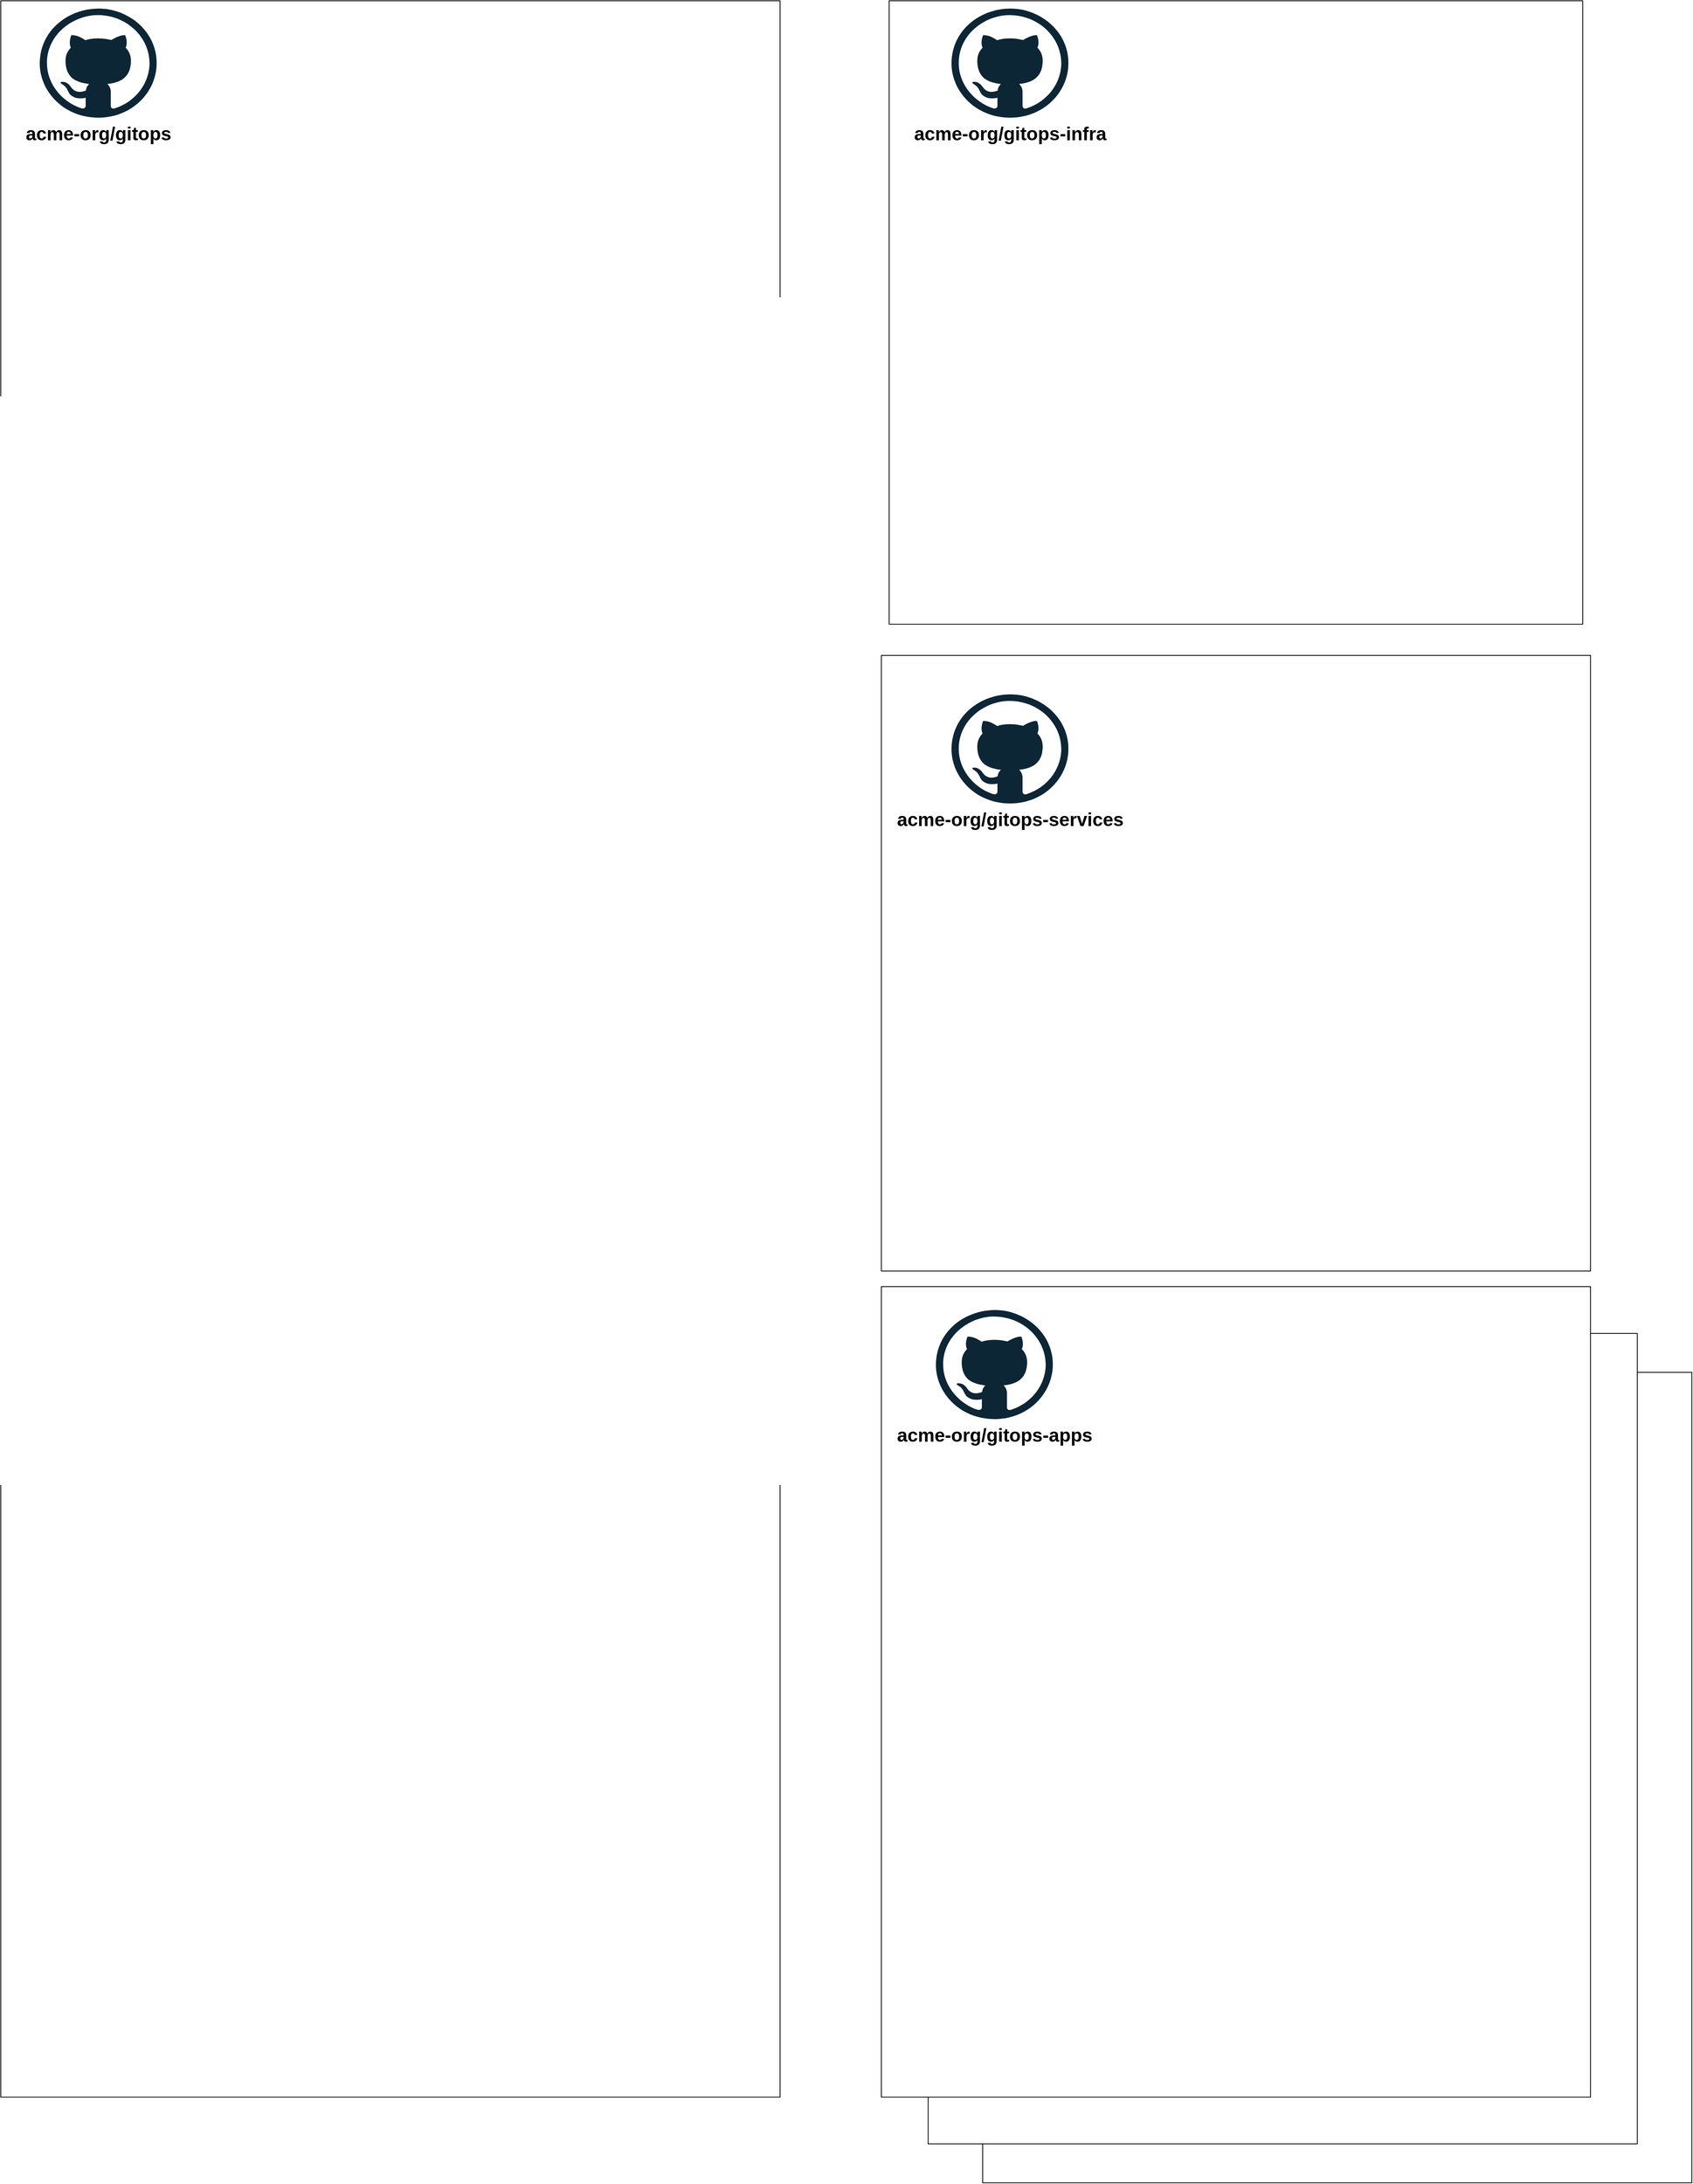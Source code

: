 <mxfile version="13.9.9" type="device"><diagram id="durOBO7G3WWuUaFHKudy" name="GitOps Framework"><mxGraphModel dx="2196" dy="1866" grid="1" gridSize="10" guides="1" tooltips="1" connect="1" arrows="1" fold="1" page="1" pageScale="1" pageWidth="850" pageHeight="1100" math="0" shadow="0"><root><mxCell id="w2yuXWc9P03J82bt25YW-0"/><mxCell id="t67DBiJc3MKKyADZOKGf-124" value="Git" style="locked=1;" parent="w2yuXWc9P03J82bt25YW-0"/><mxCell id="7wwxKEq7sOxmQSrCFetl-1" value="" style="rounded=0;whiteSpace=wrap;html=1;" parent="t67DBiJc3MKKyADZOKGf-124" vertex="1"><mxGeometry x="1230" y="710" width="910" height="1040" as="geometry"/></mxCell><mxCell id="7wwxKEq7sOxmQSrCFetl-0" value="" style="rounded=0;whiteSpace=wrap;html=1;" parent="t67DBiJc3MKKyADZOKGf-124" vertex="1"><mxGeometry x="1160" y="660" width="910" height="1040" as="geometry"/></mxCell><mxCell id="t67DBiJc3MKKyADZOKGf-123" value="" style="rounded=0;whiteSpace=wrap;html=1;" parent="t67DBiJc3MKKyADZOKGf-124" vertex="1"><mxGeometry x="-30" y="-1050" width="1000" height="2690" as="geometry"/></mxCell><mxCell id="t67DBiJc3MKKyADZOKGf-129" value="" style="rounded=0;whiteSpace=wrap;html=1;" parent="t67DBiJc3MKKyADZOKGf-124" vertex="1"><mxGeometry x="1110" y="-1050" width="890" height="800" as="geometry"/></mxCell><mxCell id="t67DBiJc3MKKyADZOKGf-130" value="" style="rounded=0;whiteSpace=wrap;html=1;" parent="t67DBiJc3MKKyADZOKGf-124" vertex="1"><mxGeometry x="1100" y="-210" width="910" height="790" as="geometry"/></mxCell><mxCell id="t67DBiJc3MKKyADZOKGf-146" value="" style="rounded=0;whiteSpace=wrap;html=1;" parent="t67DBiJc3MKKyADZOKGf-124" vertex="1"><mxGeometry x="1100" y="600" width="910" height="1040" as="geometry"/></mxCell><mxCell id="uiaN7Zsz9vdH6YWRSDH1-0" value="&lt;b style=&quot;font-size: 24px;&quot;&gt;acme-org/gitops&lt;/b&gt;" style="dashed=0;outlineConnect=0;html=1;align=center;labelPosition=center;verticalLabelPosition=bottom;verticalAlign=top;shape=mxgraph.weblogos.github;fontSize=24;" parent="t67DBiJc3MKKyADZOKGf-124" vertex="1"><mxGeometry x="20" y="-1040" width="150" height="140" as="geometry"/></mxCell><mxCell id="uiaN7Zsz9vdH6YWRSDH1-1" value="&lt;b style=&quot;font-size: 24px&quot;&gt;acme-org/gitops-infra&lt;/b&gt;" style="dashed=0;outlineConnect=0;html=1;align=center;labelPosition=center;verticalLabelPosition=bottom;verticalAlign=top;shape=mxgraph.weblogos.github;fontSize=24;" parent="t67DBiJc3MKKyADZOKGf-124" vertex="1"><mxGeometry x="1190" y="-1040" width="150" height="140" as="geometry"/></mxCell><mxCell id="uiaN7Zsz9vdH6YWRSDH1-2" value="&lt;b style=&quot;font-size: 24px&quot;&gt;acme-org/gitops-services&lt;/b&gt;" style="dashed=0;outlineConnect=0;html=1;align=center;labelPosition=center;verticalLabelPosition=bottom;verticalAlign=top;shape=mxgraph.weblogos.github;fontSize=24;" parent="t67DBiJc3MKKyADZOKGf-124" vertex="1"><mxGeometry x="1190" y="-160" width="150" height="140" as="geometry"/></mxCell><mxCell id="uiaN7Zsz9vdH6YWRSDH1-3" value="&lt;b style=&quot;font-size: 24px&quot;&gt;acme-org/gitops-apps&lt;/b&gt;" style="dashed=0;outlineConnect=0;html=1;align=center;labelPosition=center;verticalLabelPosition=bottom;verticalAlign=top;shape=mxgraph.weblogos.github;fontSize=24;" parent="t67DBiJc3MKKyADZOKGf-124" vertex="1"><mxGeometry x="1170" y="630" width="150" height="140" as="geometry"/></mxCell><mxCell id="w2yuXWc9P03J82bt25YW-1" value="Bootstrap" style="locked=1;" parent="w2yuXWc9P03J82bt25YW-0" visible="0"/><mxCell id="t67DBiJc3MKKyADZOKGf-5" value="" style="group" parent="w2yuXWc9P03J82bt25YW-1" vertex="1" connectable="0"><mxGeometry x="30" y="110" width="160" height="160" as="geometry"/></mxCell><mxCell id="t67DBiJc3MKKyADZOKGf-0" value="" style="ellipse;whiteSpace=wrap;html=1;aspect=fixed;" parent="t67DBiJc3MKKyADZOKGf-5" vertex="1"><mxGeometry width="160" height="160" as="geometry"/></mxCell><mxCell id="8zlb7SHeeBYDCK1f46qn-0" value="&lt;b&gt;bootstrap.yaml&lt;/b&gt;" style="verticalLabelPosition=bottom;html=1;verticalAlign=top;align=center;strokeColor=none;fillColor=#00BEF2;shape=mxgraph.azure.cloud_services_configuration_file;pointerEvents=1;" parent="t67DBiJc3MKKyADZOKGf-5" vertex="1"><mxGeometry x="40" y="50" width="70" height="70" as="geometry"/></mxCell><mxCell id="8zlb7SHeeBYDCK1f46qn-1" value="" style="shape=image;verticalLabelPosition=bottom;labelBackgroundColor=#ffffff;verticalAlign=top;aspect=fixed;imageAspect=0;image=https://www.katacoda.com/openshift/assets/gitops/argocd-logo.png;" parent="t67DBiJc3MKKyADZOKGf-5" vertex="1"><mxGeometry x="88" y="11" width="50" height="50" as="geometry"/></mxCell><mxCell id="8zlb7SHeeBYDCK1f46qn-4" value="Layers" style="" parent="w2yuXWc9P03J82bt25YW-0" visible="0"/><mxCell id="t67DBiJc3MKKyADZOKGf-6" value="" style="group" parent="8zlb7SHeeBYDCK1f46qn-4" vertex="1" connectable="0"><mxGeometry x="345" y="-670" width="160" height="160" as="geometry"/></mxCell><mxCell id="t67DBiJc3MKKyADZOKGf-7" value="" style="ellipse;whiteSpace=wrap;html=1;aspect=fixed;" parent="t67DBiJc3MKKyADZOKGf-6" vertex="1"><mxGeometry width="160" height="160" as="geometry"/></mxCell><mxCell id="t67DBiJc3MKKyADZOKGf-8" value="&lt;b&gt;infra.yaml&lt;/b&gt;" style="verticalLabelPosition=bottom;html=1;verticalAlign=top;align=center;strokeColor=none;fillColor=#00BEF2;shape=mxgraph.azure.cloud_services_configuration_file;pointerEvents=1;" parent="t67DBiJc3MKKyADZOKGf-6" vertex="1"><mxGeometry x="40" y="50" width="70" height="70" as="geometry"/></mxCell><mxCell id="t67DBiJc3MKKyADZOKGf-9" value="" style="shape=image;verticalLabelPosition=bottom;labelBackgroundColor=#ffffff;verticalAlign=top;aspect=fixed;imageAspect=0;image=https://www.katacoda.com/openshift/assets/gitops/argocd-logo.png;" parent="t67DBiJc3MKKyADZOKGf-6" vertex="1"><mxGeometry x="88" y="11" width="50" height="50" as="geometry"/></mxCell><mxCell id="t67DBiJc3MKKyADZOKGf-11" value="" style="group" parent="8zlb7SHeeBYDCK1f46qn-4" vertex="1" connectable="0"><mxGeometry x="345" y="110" width="160" height="160" as="geometry"/></mxCell><mxCell id="t67DBiJc3MKKyADZOKGf-12" value="" style="ellipse;whiteSpace=wrap;html=1;aspect=fixed;" parent="t67DBiJc3MKKyADZOKGf-11" vertex="1"><mxGeometry width="160" height="160" as="geometry"/></mxCell><mxCell id="t67DBiJc3MKKyADZOKGf-13" value="&lt;b&gt;services.yaml&lt;/b&gt;" style="verticalLabelPosition=bottom;html=1;verticalAlign=top;align=center;strokeColor=none;fillColor=#00BEF2;shape=mxgraph.azure.cloud_services_configuration_file;pointerEvents=1;" parent="t67DBiJc3MKKyADZOKGf-11" vertex="1"><mxGeometry x="40" y="50" width="70" height="70" as="geometry"/></mxCell><mxCell id="t67DBiJc3MKKyADZOKGf-14" value="" style="shape=image;verticalLabelPosition=bottom;labelBackgroundColor=#ffffff;verticalAlign=top;aspect=fixed;imageAspect=0;image=https://www.katacoda.com/openshift/assets/gitops/argocd-logo.png;" parent="t67DBiJc3MKKyADZOKGf-11" vertex="1"><mxGeometry x="88" y="11" width="50" height="50" as="geometry"/></mxCell><mxCell id="t67DBiJc3MKKyADZOKGf-20" value="" style="group" parent="8zlb7SHeeBYDCK1f46qn-4" vertex="1" connectable="0"><mxGeometry x="350" y="1000" width="160" height="160" as="geometry"/></mxCell><mxCell id="t67DBiJc3MKKyADZOKGf-21" value="" style="ellipse;whiteSpace=wrap;html=1;aspect=fixed;" parent="t67DBiJc3MKKyADZOKGf-20" vertex="1"><mxGeometry width="160" height="160" as="geometry"/></mxCell><mxCell id="t67DBiJc3MKKyADZOKGf-22" value="&lt;b&gt;apps.yaml&lt;/b&gt;" style="verticalLabelPosition=bottom;html=1;verticalAlign=top;align=center;strokeColor=none;fillColor=#00BEF2;shape=mxgraph.azure.cloud_services_configuration_file;pointerEvents=1;" parent="t67DBiJc3MKKyADZOKGf-20" vertex="1"><mxGeometry x="40" y="50" width="70" height="70" as="geometry"/></mxCell><mxCell id="t67DBiJc3MKKyADZOKGf-23" value="" style="shape=image;verticalLabelPosition=bottom;labelBackgroundColor=#ffffff;verticalAlign=top;aspect=fixed;imageAspect=0;image=https://www.katacoda.com/openshift/assets/gitops/argocd-logo.png;" parent="t67DBiJc3MKKyADZOKGf-20" vertex="1"><mxGeometry x="88" y="11" width="50" height="50" as="geometry"/></mxCell><mxCell id="t67DBiJc3MKKyADZOKGf-24" style="edgeStyle=orthogonalEdgeStyle;rounded=0;orthogonalLoop=1;jettySize=auto;html=1;entryX=0;entryY=0.5;entryDx=0;entryDy=0;" parent="8zlb7SHeeBYDCK1f46qn-4" source="t67DBiJc3MKKyADZOKGf-0" target="t67DBiJc3MKKyADZOKGf-7" edge="1"><mxGeometry relative="1" as="geometry"><Array as="points"><mxPoint x="270" y="190"/><mxPoint x="270" y="-590"/></Array></mxGeometry></mxCell><mxCell id="t67DBiJc3MKKyADZOKGf-25" style="edgeStyle=orthogonalEdgeStyle;rounded=0;orthogonalLoop=1;jettySize=auto;html=1;entryX=0;entryY=0.5;entryDx=0;entryDy=0;" parent="8zlb7SHeeBYDCK1f46qn-4" source="t67DBiJc3MKKyADZOKGf-0" target="t67DBiJc3MKKyADZOKGf-12" edge="1"><mxGeometry relative="1" as="geometry"/></mxCell><mxCell id="t67DBiJc3MKKyADZOKGf-26" style="edgeStyle=orthogonalEdgeStyle;rounded=0;orthogonalLoop=1;jettySize=auto;html=1;entryX=0;entryY=0.5;entryDx=0;entryDy=0;" parent="8zlb7SHeeBYDCK1f46qn-4" source="t67DBiJc3MKKyADZOKGf-0" target="t67DBiJc3MKKyADZOKGf-21" edge="1"><mxGeometry relative="1" as="geometry"/></mxCell><mxCell id="t67DBiJc3MKKyADZOKGf-122" value="Infrastructure" style="locked=1;" parent="w2yuXWc9P03J82bt25YW-0" visible="0"/><mxCell id="t67DBiJc3MKKyADZOKGf-59" value="" style="group" parent="t67DBiJc3MKKyADZOKGf-122" vertex="1" connectable="0"><mxGeometry x="710" y="-820" width="160" height="160" as="geometry"/></mxCell><mxCell id="t67DBiJc3MKKyADZOKGf-60" value="" style="ellipse;whiteSpace=wrap;html=1;aspect=fixed;" parent="t67DBiJc3MKKyADZOKGf-59" vertex="1"><mxGeometry width="160" height="160" as="geometry"/></mxCell><mxCell id="t67DBiJc3MKKyADZOKGf-61" value="&lt;b&gt;clusterrole.yaml&lt;/b&gt;" style="verticalLabelPosition=bottom;html=1;verticalAlign=top;align=center;strokeColor=none;fillColor=#00BEF2;shape=mxgraph.azure.cloud_services_configuration_file;pointerEvents=1;" parent="t67DBiJc3MKKyADZOKGf-59" vertex="1"><mxGeometry x="40" y="50" width="70" height="70" as="geometry"/></mxCell><mxCell id="t67DBiJc3MKKyADZOKGf-62" value="" style="shape=image;verticalLabelPosition=bottom;labelBackgroundColor=#ffffff;verticalAlign=top;aspect=fixed;imageAspect=0;image=https://www.katacoda.com/openshift/assets/gitops/argocd-logo.png;" parent="t67DBiJc3MKKyADZOKGf-59" vertex="1"><mxGeometry x="88" y="11" width="50" height="50" as="geometry"/></mxCell><mxCell id="t67DBiJc3MKKyADZOKGf-63" value="" style="group" parent="t67DBiJc3MKKyADZOKGf-122" vertex="1" connectable="0"><mxGeometry x="710" y="-630" width="160" height="160" as="geometry"/></mxCell><mxCell id="t67DBiJc3MKKyADZOKGf-64" value="" style="ellipse;whiteSpace=wrap;html=1;aspect=fixed;" parent="t67DBiJc3MKKyADZOKGf-63" vertex="1"><mxGeometry width="160" height="160" as="geometry"/></mxCell><mxCell id="t67DBiJc3MKKyADZOKGf-65" value="&lt;b&gt;namespace.yaml&lt;/b&gt;" style="verticalLabelPosition=bottom;html=1;verticalAlign=top;align=center;strokeColor=none;fillColor=#00BEF2;shape=mxgraph.azure.cloud_services_configuration_file;pointerEvents=1;" parent="t67DBiJc3MKKyADZOKGf-63" vertex="1"><mxGeometry x="40" y="50" width="70" height="70" as="geometry"/></mxCell><mxCell id="t67DBiJc3MKKyADZOKGf-66" value="" style="shape=image;verticalLabelPosition=bottom;labelBackgroundColor=#ffffff;verticalAlign=top;aspect=fixed;imageAspect=0;image=https://www.katacoda.com/openshift/assets/gitops/argocd-logo.png;" parent="t67DBiJc3MKKyADZOKGf-63" vertex="1"><mxGeometry x="88" y="11" width="50" height="50" as="geometry"/></mxCell><mxCell id="t67DBiJc3MKKyADZOKGf-67" value="" style="group" parent="t67DBiJc3MKKyADZOKGf-122" vertex="1" connectable="0"><mxGeometry x="710" y="-450" width="160" height="160" as="geometry"/></mxCell><mxCell id="t67DBiJc3MKKyADZOKGf-68" value="" style="ellipse;whiteSpace=wrap;html=1;aspect=fixed;" parent="t67DBiJc3MKKyADZOKGf-67" vertex="1"><mxGeometry width="160" height="160" as="geometry"/></mxCell><mxCell id="t67DBiJc3MKKyADZOKGf-69" value="&lt;b&gt;consolelinks.yaml&lt;br&gt;&lt;br&gt;&lt;/b&gt;" style="verticalLabelPosition=bottom;html=1;verticalAlign=top;align=center;strokeColor=none;fillColor=#00BEF2;shape=mxgraph.azure.cloud_services_configuration_file;pointerEvents=1;" parent="t67DBiJc3MKKyADZOKGf-67" vertex="1"><mxGeometry x="40" y="50" width="70" height="70" as="geometry"/></mxCell><mxCell id="t67DBiJc3MKKyADZOKGf-70" value="" style="shape=image;verticalLabelPosition=bottom;labelBackgroundColor=#ffffff;verticalAlign=top;aspect=fixed;imageAspect=0;image=https://www.katacoda.com/openshift/assets/gitops/argocd-logo.png;" parent="t67DBiJc3MKKyADZOKGf-67" vertex="1"><mxGeometry x="88" y="11" width="50" height="50" as="geometry"/></mxCell><mxCell id="t67DBiJc3MKKyADZOKGf-71" style="edgeStyle=orthogonalEdgeStyle;rounded=0;orthogonalLoop=1;jettySize=auto;html=1;entryX=0;entryY=0.5;entryDx=0;entryDy=0;" parent="t67DBiJc3MKKyADZOKGf-122" target="t67DBiJc3MKKyADZOKGf-60" edge="1"><mxGeometry relative="1" as="geometry"><mxPoint x="510" y="-590" as="sourcePoint"/></mxGeometry></mxCell><mxCell id="t67DBiJc3MKKyADZOKGf-72" style="edgeStyle=orthogonalEdgeStyle;rounded=0;orthogonalLoop=1;jettySize=auto;html=1;entryX=0;entryY=0.5;entryDx=0;entryDy=0;exitX=1;exitY=0.5;exitDx=0;exitDy=0;" parent="t67DBiJc3MKKyADZOKGf-122" source="t67DBiJc3MKKyADZOKGf-7" target="t67DBiJc3MKKyADZOKGf-64" edge="1"><mxGeometry relative="1" as="geometry"><mxPoint x="510.0" y="-640" as="sourcePoint"/></mxGeometry></mxCell><mxCell id="t67DBiJc3MKKyADZOKGf-73" style="edgeStyle=orthogonalEdgeStyle;rounded=0;orthogonalLoop=1;jettySize=auto;html=1;entryX=0;entryY=0.5;entryDx=0;entryDy=0;exitX=1;exitY=0.5;exitDx=0;exitDy=0;" parent="t67DBiJc3MKKyADZOKGf-122" source="t67DBiJc3MKKyADZOKGf-7" target="t67DBiJc3MKKyADZOKGf-68" edge="1"><mxGeometry relative="1" as="geometry"><mxPoint x="510.0" y="-640" as="sourcePoint"/><Array as="points"><mxPoint x="610" y="-590"/><mxPoint x="610" y="-370"/></Array></mxGeometry></mxCell><mxCell id="sr9wI0CpP-9QWdCTVcuW-5" style="edgeStyle=orthogonalEdgeStyle;rounded=0;orthogonalLoop=1;jettySize=auto;html=1;fontSize=24;" parent="t67DBiJc3MKKyADZOKGf-122" source="t67DBiJc3MKKyADZOKGf-60" edge="1"><mxGeometry relative="1" as="geometry"><mxPoint x="1110" y="-715" as="targetPoint"/></mxGeometry></mxCell><mxCell id="sr9wI0CpP-9QWdCTVcuW-6" style="edgeStyle=orthogonalEdgeStyle;rounded=0;orthogonalLoop=1;jettySize=auto;html=1;fontSize=24;" parent="t67DBiJc3MKKyADZOKGf-122" source="t67DBiJc3MKKyADZOKGf-64" edge="1"><mxGeometry relative="1" as="geometry"><mxPoint x="1110" y="-565" as="targetPoint"/></mxGeometry></mxCell><mxCell id="sr9wI0CpP-9QWdCTVcuW-7" style="edgeStyle=orthogonalEdgeStyle;rounded=0;orthogonalLoop=1;jettySize=auto;html=1;fontSize=24;" parent="t67DBiJc3MKKyADZOKGf-122" source="t67DBiJc3MKKyADZOKGf-68" edge="1"><mxGeometry relative="1" as="geometry"><mxPoint x="1110" y="-425" as="targetPoint"/></mxGeometry></mxCell><mxCell id="t67DBiJc3MKKyADZOKGf-121" value="Services" style="locked=1;" parent="w2yuXWc9P03J82bt25YW-0" visible="0"/><mxCell id="t67DBiJc3MKKyADZOKGf-44" value="" style="group" parent="t67DBiJc3MKKyADZOKGf-121" vertex="1" connectable="0"><mxGeometry x="710" width="160" height="160" as="geometry"/></mxCell><mxCell id="t67DBiJc3MKKyADZOKGf-45" value="" style="ellipse;whiteSpace=wrap;html=1;aspect=fixed;" parent="t67DBiJc3MKKyADZOKGf-44" vertex="1"><mxGeometry width="160" height="160" as="geometry"/></mxCell><mxCell id="t67DBiJc3MKKyADZOKGf-46" value="&lt;b&gt;operator1.yaml&lt;/b&gt;" style="verticalLabelPosition=bottom;html=1;verticalAlign=top;align=center;strokeColor=none;fillColor=#00BEF2;shape=mxgraph.azure.cloud_services_configuration_file;pointerEvents=1;" parent="t67DBiJc3MKKyADZOKGf-44" vertex="1"><mxGeometry x="40" y="50" width="70" height="70" as="geometry"/></mxCell><mxCell id="t67DBiJc3MKKyADZOKGf-47" value="" style="shape=image;verticalLabelPosition=bottom;labelBackgroundColor=#ffffff;verticalAlign=top;aspect=fixed;imageAspect=0;image=https://www.katacoda.com/openshift/assets/gitops/argocd-logo.png;" parent="t67DBiJc3MKKyADZOKGf-44" vertex="1"><mxGeometry x="88" y="11" width="50" height="50" as="geometry"/></mxCell><mxCell id="t67DBiJc3MKKyADZOKGf-48" value="" style="group" parent="t67DBiJc3MKKyADZOKGf-121" vertex="1" connectable="0"><mxGeometry x="710" y="190" width="160" height="160" as="geometry"/></mxCell><mxCell id="t67DBiJc3MKKyADZOKGf-49" value="" style="ellipse;whiteSpace=wrap;html=1;aspect=fixed;" parent="t67DBiJc3MKKyADZOKGf-48" vertex="1"><mxGeometry width="160" height="160" as="geometry"/></mxCell><mxCell id="t67DBiJc3MKKyADZOKGf-50" value="&lt;b&gt;operator-1-instace-1.yaml&lt;/b&gt;" style="verticalLabelPosition=bottom;html=1;verticalAlign=top;align=center;strokeColor=none;fillColor=#00BEF2;shape=mxgraph.azure.cloud_services_configuration_file;pointerEvents=1;" parent="t67DBiJc3MKKyADZOKGf-48" vertex="1"><mxGeometry x="40" y="50" width="70" height="70" as="geometry"/></mxCell><mxCell id="t67DBiJc3MKKyADZOKGf-51" value="" style="shape=image;verticalLabelPosition=bottom;labelBackgroundColor=#ffffff;verticalAlign=top;aspect=fixed;imageAspect=0;image=https://www.katacoda.com/openshift/assets/gitops/argocd-logo.png;" parent="t67DBiJc3MKKyADZOKGf-48" vertex="1"><mxGeometry x="88" y="11" width="50" height="50" as="geometry"/></mxCell><mxCell id="t67DBiJc3MKKyADZOKGf-52" value="" style="group" parent="t67DBiJc3MKKyADZOKGf-121" vertex="1" connectable="0"><mxGeometry x="710" y="380" width="160" height="160" as="geometry"/></mxCell><mxCell id="t67DBiJc3MKKyADZOKGf-53" value="" style="ellipse;whiteSpace=wrap;html=1;aspect=fixed;" parent="t67DBiJc3MKKyADZOKGf-52" vertex="1"><mxGeometry width="160" height="160" as="geometry"/></mxCell><mxCell id="t67DBiJc3MKKyADZOKGf-54" value="&lt;b&gt;operator-n.yaml&lt;/b&gt;" style="verticalLabelPosition=bottom;html=1;verticalAlign=top;align=center;strokeColor=none;fillColor=#00BEF2;shape=mxgraph.azure.cloud_services_configuration_file;pointerEvents=1;" parent="t67DBiJc3MKKyADZOKGf-52" vertex="1"><mxGeometry x="40" y="50" width="70" height="70" as="geometry"/></mxCell><mxCell id="t67DBiJc3MKKyADZOKGf-55" value="" style="shape=image;verticalLabelPosition=bottom;labelBackgroundColor=#ffffff;verticalAlign=top;aspect=fixed;imageAspect=0;image=https://www.katacoda.com/openshift/assets/gitops/argocd-logo.png;" parent="t67DBiJc3MKKyADZOKGf-52" vertex="1"><mxGeometry x="88" y="11" width="50" height="50" as="geometry"/></mxCell><mxCell id="t67DBiJc3MKKyADZOKGf-56" style="edgeStyle=orthogonalEdgeStyle;rounded=0;orthogonalLoop=1;jettySize=auto;html=1;entryX=0;entryY=0.5;entryDx=0;entryDy=0;" parent="t67DBiJc3MKKyADZOKGf-121" target="t67DBiJc3MKKyADZOKGf-45" edge="1"><mxGeometry relative="1" as="geometry"><mxPoint x="510" y="190" as="sourcePoint"/></mxGeometry></mxCell><mxCell id="t67DBiJc3MKKyADZOKGf-57" style="edgeStyle=orthogonalEdgeStyle;rounded=0;orthogonalLoop=1;jettySize=auto;html=1;entryX=0;entryY=0.5;entryDx=0;entryDy=0;" parent="t67DBiJc3MKKyADZOKGf-121" target="t67DBiJc3MKKyADZOKGf-49" edge="1"><mxGeometry relative="1" as="geometry"><mxPoint x="510" y="190" as="sourcePoint"/></mxGeometry></mxCell><mxCell id="t67DBiJc3MKKyADZOKGf-58" style="edgeStyle=orthogonalEdgeStyle;rounded=0;orthogonalLoop=1;jettySize=auto;html=1;entryX=0;entryY=0.5;entryDx=0;entryDy=0;" parent="t67DBiJc3MKKyADZOKGf-121" target="t67DBiJc3MKKyADZOKGf-53" edge="1"><mxGeometry relative="1" as="geometry"><mxPoint x="510" y="190" as="sourcePoint"/></mxGeometry></mxCell><mxCell id="sr9wI0CpP-9QWdCTVcuW-11" style="edgeStyle=orthogonalEdgeStyle;rounded=0;orthogonalLoop=1;jettySize=auto;html=1;fontSize=24;" parent="t67DBiJc3MKKyADZOKGf-121" edge="1"><mxGeometry relative="1" as="geometry"><mxPoint x="870" y="60" as="sourcePoint"/><mxPoint x="1100" y="60" as="targetPoint"/></mxGeometry></mxCell><mxCell id="sr9wI0CpP-9QWdCTVcuW-12" style="edgeStyle=orthogonalEdgeStyle;rounded=0;orthogonalLoop=1;jettySize=auto;html=1;fontSize=24;entryX=0;entryY=0.533;entryDx=0;entryDy=0;entryPerimeter=0;" parent="t67DBiJc3MKKyADZOKGf-121" target="t67DBiJc3MKKyADZOKGf-130" edge="1"><mxGeometry relative="1" as="geometry"><mxPoint x="870" y="250" as="sourcePoint"/><mxPoint x="1110" y="235" as="targetPoint"/></mxGeometry></mxCell><mxCell id="sr9wI0CpP-9QWdCTVcuW-13" style="edgeStyle=orthogonalEdgeStyle;rounded=0;orthogonalLoop=1;jettySize=auto;html=1;fontSize=24;entryX=-0.001;entryY=0.711;entryDx=0;entryDy=0;entryPerimeter=0;" parent="t67DBiJc3MKKyADZOKGf-121" target="t67DBiJc3MKKyADZOKGf-130" edge="1"><mxGeometry relative="1" as="geometry"><mxPoint x="870" y="430" as="sourcePoint"/><mxPoint x="1110" y="375" as="targetPoint"/></mxGeometry></mxCell><mxCell id="t67DBiJc3MKKyADZOKGf-43" value="Apps" style="locked=1;" parent="w2yuXWc9P03J82bt25YW-0" visible="0"/><mxCell id="t67DBiJc3MKKyADZOKGf-131" value="" style="group" parent="t67DBiJc3MKKyADZOKGf-43" vertex="1" connectable="0"><mxGeometry x="700" y="830" width="160" height="160" as="geometry"/></mxCell><mxCell id="t67DBiJc3MKKyADZOKGf-132" value="" style="ellipse;whiteSpace=wrap;html=1;aspect=fixed;" parent="t67DBiJc3MKKyADZOKGf-131" vertex="1"><mxGeometry width="160" height="160" as="geometry"/></mxCell><mxCell id="t67DBiJc3MKKyADZOKGf-133" value="&lt;b&gt;ci.dev&lt;br&gt;&lt;/b&gt;" style="verticalLabelPosition=bottom;html=1;verticalAlign=top;align=center;strokeColor=none;fillColor=#00BEF2;shape=mxgraph.azure.cloud_services_configuration_file;pointerEvents=1;" parent="t67DBiJc3MKKyADZOKGf-131" vertex="1"><mxGeometry x="40" y="50" width="70" height="70" as="geometry"/></mxCell><mxCell id="t67DBiJc3MKKyADZOKGf-134" value="" style="shape=image;verticalLabelPosition=bottom;labelBackgroundColor=#ffffff;verticalAlign=top;aspect=fixed;imageAspect=0;image=https://www.katacoda.com/openshift/assets/gitops/argocd-logo.png;" parent="t67DBiJc3MKKyADZOKGf-131" vertex="1"><mxGeometry x="88" y="11" width="50" height="50" as="geometry"/></mxCell><mxCell id="t67DBiJc3MKKyADZOKGf-135" value="" style="group" parent="t67DBiJc3MKKyADZOKGf-43" vertex="1" connectable="0"><mxGeometry x="705" y="1200" width="160" height="160" as="geometry"/></mxCell><mxCell id="t67DBiJc3MKKyADZOKGf-136" value="" style="ellipse;whiteSpace=wrap;html=1;aspect=fixed;" parent="t67DBiJc3MKKyADZOKGf-135" vertex="1"><mxGeometry width="160" height="160" as="geometry"/></mxCell><mxCell id="t67DBiJc3MKKyADZOKGf-137" value="&lt;b&gt;stage.yaml&lt;/b&gt;" style="verticalLabelPosition=bottom;html=1;verticalAlign=top;align=center;strokeColor=none;fillColor=#00BEF2;shape=mxgraph.azure.cloud_services_configuration_file;pointerEvents=1;" parent="t67DBiJc3MKKyADZOKGf-135" vertex="1"><mxGeometry x="40" y="50" width="70" height="70" as="geometry"/></mxCell><mxCell id="t67DBiJc3MKKyADZOKGf-138" value="" style="shape=image;verticalLabelPosition=bottom;labelBackgroundColor=#ffffff;verticalAlign=top;aspect=fixed;imageAspect=0;image=https://www.katacoda.com/openshift/assets/gitops/argocd-logo.png;" parent="t67DBiJc3MKKyADZOKGf-135" vertex="1"><mxGeometry x="88" y="11" width="50" height="50" as="geometry"/></mxCell><mxCell id="t67DBiJc3MKKyADZOKGf-139" value="" style="group" parent="t67DBiJc3MKKyADZOKGf-43" vertex="1" connectable="0"><mxGeometry x="705" y="1370" width="160" height="160" as="geometry"/></mxCell><mxCell id="t67DBiJc3MKKyADZOKGf-140" value="" style="ellipse;whiteSpace=wrap;html=1;aspect=fixed;" parent="t67DBiJc3MKKyADZOKGf-139" vertex="1"><mxGeometry width="160" height="160" as="geometry"/></mxCell><mxCell id="t67DBiJc3MKKyADZOKGf-141" value="&lt;b&gt;prod.yaml&lt;/b&gt;" style="verticalLabelPosition=bottom;html=1;verticalAlign=top;align=center;strokeColor=none;fillColor=#00BEF2;shape=mxgraph.azure.cloud_services_configuration_file;pointerEvents=1;" parent="t67DBiJc3MKKyADZOKGf-139" vertex="1"><mxGeometry x="40" y="50" width="70" height="70" as="geometry"/></mxCell><mxCell id="t67DBiJc3MKKyADZOKGf-142" value="" style="shape=image;verticalLabelPosition=bottom;labelBackgroundColor=#ffffff;verticalAlign=top;aspect=fixed;imageAspect=0;image=https://www.katacoda.com/openshift/assets/gitops/argocd-logo.png;" parent="t67DBiJc3MKKyADZOKGf-139" vertex="1"><mxGeometry x="88" y="11" width="50" height="50" as="geometry"/></mxCell><mxCell id="t67DBiJc3MKKyADZOKGf-143" style="edgeStyle=orthogonalEdgeStyle;rounded=0;orthogonalLoop=1;jettySize=auto;html=1;entryX=0;entryY=0.5;entryDx=0;entryDy=0;" parent="t67DBiJc3MKKyADZOKGf-43" target="t67DBiJc3MKKyADZOKGf-132" edge="1"><mxGeometry relative="1" as="geometry"><mxPoint x="505" y="1080" as="sourcePoint"/><Array as="points"><mxPoint x="600" y="1080"/><mxPoint x="600" y="910"/></Array></mxGeometry></mxCell><mxCell id="t67DBiJc3MKKyADZOKGf-144" style="edgeStyle=orthogonalEdgeStyle;rounded=0;orthogonalLoop=1;jettySize=auto;html=1;entryX=0;entryY=0.5;entryDx=0;entryDy=0;" parent="t67DBiJc3MKKyADZOKGf-43" target="t67DBiJc3MKKyADZOKGf-136" edge="1"><mxGeometry relative="1" as="geometry"><mxPoint x="505" y="1080" as="sourcePoint"/><Array as="points"><mxPoint x="600" y="1080"/><mxPoint x="600" y="1280"/></Array></mxGeometry></mxCell><mxCell id="t67DBiJc3MKKyADZOKGf-145" style="edgeStyle=orthogonalEdgeStyle;rounded=0;orthogonalLoop=1;jettySize=auto;html=1;entryX=0;entryY=0.5;entryDx=0;entryDy=0;exitX=1;exitY=0.5;exitDx=0;exitDy=0;" parent="t67DBiJc3MKKyADZOKGf-43" source="t67DBiJc3MKKyADZOKGf-21" target="t67DBiJc3MKKyADZOKGf-140" edge="1"><mxGeometry relative="1" as="geometry"><mxPoint x="505" y="1080" as="sourcePoint"/><Array as="points"><mxPoint x="600" y="1080"/><mxPoint x="600" y="1450"/></Array></mxGeometry></mxCell><mxCell id="uiaN7Zsz9vdH6YWRSDH1-12" value="" style="group" parent="t67DBiJc3MKKyADZOKGf-43" vertex="1" connectable="0"><mxGeometry x="1195" y="1210" width="160" height="160" as="geometry"/></mxCell><mxCell id="uiaN7Zsz9vdH6YWRSDH1-13" value="" style="ellipse;whiteSpace=wrap;html=1;aspect=fixed;" parent="uiaN7Zsz9vdH6YWRSDH1-12" vertex="1"><mxGeometry width="160" height="160" as="geometry"/></mxCell><mxCell id="uiaN7Zsz9vdH6YWRSDH1-14" value="&lt;b&gt;stage.yaml&lt;/b&gt;" style="verticalLabelPosition=bottom;html=1;verticalAlign=top;align=center;strokeColor=none;fillColor=#00BEF2;shape=mxgraph.azure.cloud_services_configuration_file;pointerEvents=1;" parent="uiaN7Zsz9vdH6YWRSDH1-12" vertex="1"><mxGeometry x="40" y="50" width="70" height="70" as="geometry"/></mxCell><mxCell id="uiaN7Zsz9vdH6YWRSDH1-15" value="" style="shape=image;verticalLabelPosition=bottom;labelBackgroundColor=#ffffff;verticalAlign=top;aspect=fixed;imageAspect=0;image=https://www.katacoda.com/openshift/assets/gitops/argocd-logo.png;" parent="uiaN7Zsz9vdH6YWRSDH1-12" vertex="1"><mxGeometry x="88" y="11" width="50" height="50" as="geometry"/></mxCell><mxCell id="uiaN7Zsz9vdH6YWRSDH1-21" value="" style="group" parent="t67DBiJc3MKKyADZOKGf-43" vertex="1" connectable="0"><mxGeometry x="700" y="1000" width="160" height="160" as="geometry"/></mxCell><mxCell id="uiaN7Zsz9vdH6YWRSDH1-22" value="" style="ellipse;whiteSpace=wrap;html=1;aspect=fixed;" parent="uiaN7Zsz9vdH6YWRSDH1-21" vertex="1"><mxGeometry width="160" height="160" as="geometry"/></mxCell><mxCell id="uiaN7Zsz9vdH6YWRSDH1-23" value="&lt;b&gt;dev.yaml&lt;/b&gt;" style="verticalLabelPosition=bottom;html=1;verticalAlign=top;align=center;strokeColor=none;fillColor=#00BEF2;shape=mxgraph.azure.cloud_services_configuration_file;pointerEvents=1;" parent="uiaN7Zsz9vdH6YWRSDH1-21" vertex="1"><mxGeometry x="40" y="50" width="70" height="70" as="geometry"/></mxCell><mxCell id="uiaN7Zsz9vdH6YWRSDH1-24" value="" style="shape=image;verticalLabelPosition=bottom;labelBackgroundColor=#ffffff;verticalAlign=top;aspect=fixed;imageAspect=0;image=https://www.katacoda.com/openshift/assets/gitops/argocd-logo.png;" parent="uiaN7Zsz9vdH6YWRSDH1-21" vertex="1"><mxGeometry x="88" y="11" width="50" height="50" as="geometry"/></mxCell><mxCell id="uiaN7Zsz9vdH6YWRSDH1-25" value="" style="group" parent="t67DBiJc3MKKyADZOKGf-43" vertex="1" connectable="0"><mxGeometry x="1195" y="860" width="160" height="160" as="geometry"/></mxCell><mxCell id="uiaN7Zsz9vdH6YWRSDH1-26" value="" style="ellipse;whiteSpace=wrap;html=1;aspect=fixed;" parent="uiaN7Zsz9vdH6YWRSDH1-25" vertex="1"><mxGeometry width="160" height="160" as="geometry"/></mxCell><mxCell id="uiaN7Zsz9vdH6YWRSDH1-27" value="&lt;b&gt;ci.yaml&lt;/b&gt;" style="verticalLabelPosition=bottom;html=1;verticalAlign=top;align=center;strokeColor=none;fillColor=#00BEF2;shape=mxgraph.azure.cloud_services_configuration_file;pointerEvents=1;" parent="uiaN7Zsz9vdH6YWRSDH1-25" vertex="1"><mxGeometry x="40" y="50" width="70" height="70" as="geometry"/></mxCell><mxCell id="uiaN7Zsz9vdH6YWRSDH1-28" value="" style="shape=image;verticalLabelPosition=bottom;labelBackgroundColor=#ffffff;verticalAlign=top;aspect=fixed;imageAspect=0;image=https://www.katacoda.com/openshift/assets/gitops/argocd-logo.png;" parent="uiaN7Zsz9vdH6YWRSDH1-25" vertex="1"><mxGeometry x="88" y="11" width="50" height="50" as="geometry"/></mxCell><mxCell id="uiaN7Zsz9vdH6YWRSDH1-30" value="" style="group" parent="t67DBiJc3MKKyADZOKGf-43" vertex="1" connectable="0"><mxGeometry x="1195" y="1040" width="160" height="160" as="geometry"/></mxCell><mxCell id="uiaN7Zsz9vdH6YWRSDH1-31" value="" style="ellipse;whiteSpace=wrap;html=1;aspect=fixed;" parent="uiaN7Zsz9vdH6YWRSDH1-30" vertex="1"><mxGeometry width="160" height="160" as="geometry"/></mxCell><mxCell id="uiaN7Zsz9vdH6YWRSDH1-32" value="&lt;b&gt;dev.yaml&lt;/b&gt;" style="verticalLabelPosition=bottom;html=1;verticalAlign=top;align=center;strokeColor=none;fillColor=#00BEF2;shape=mxgraph.azure.cloud_services_configuration_file;pointerEvents=1;" parent="uiaN7Zsz9vdH6YWRSDH1-30" vertex="1"><mxGeometry x="40" y="50" width="70" height="70" as="geometry"/></mxCell><mxCell id="uiaN7Zsz9vdH6YWRSDH1-33" value="" style="shape=image;verticalLabelPosition=bottom;labelBackgroundColor=#ffffff;verticalAlign=top;aspect=fixed;imageAspect=0;image=https://www.katacoda.com/openshift/assets/gitops/argocd-logo.png;" parent="uiaN7Zsz9vdH6YWRSDH1-30" vertex="1"><mxGeometry x="88" y="11" width="50" height="50" as="geometry"/></mxCell><mxCell id="uiaN7Zsz9vdH6YWRSDH1-35" value="" style="group" parent="t67DBiJc3MKKyADZOKGf-43" vertex="1" connectable="0"><mxGeometry x="1195" y="1390" width="160" height="160" as="geometry"/></mxCell><mxCell id="uiaN7Zsz9vdH6YWRSDH1-36" value="" style="ellipse;whiteSpace=wrap;html=1;aspect=fixed;" parent="uiaN7Zsz9vdH6YWRSDH1-35" vertex="1"><mxGeometry width="160" height="160" as="geometry"/></mxCell><mxCell id="uiaN7Zsz9vdH6YWRSDH1-37" value="&lt;b&gt;prod.yaml&lt;/b&gt;" style="verticalLabelPosition=bottom;html=1;verticalAlign=top;align=center;strokeColor=none;fillColor=#00BEF2;shape=mxgraph.azure.cloud_services_configuration_file;pointerEvents=1;" parent="uiaN7Zsz9vdH6YWRSDH1-35" vertex="1"><mxGeometry x="40" y="50" width="70" height="70" as="geometry"/></mxCell><mxCell id="uiaN7Zsz9vdH6YWRSDH1-38" value="" style="shape=image;verticalLabelPosition=bottom;labelBackgroundColor=#ffffff;verticalAlign=top;aspect=fixed;imageAspect=0;image=https://www.katacoda.com/openshift/assets/gitops/argocd-logo.png;" parent="uiaN7Zsz9vdH6YWRSDH1-35" vertex="1"><mxGeometry x="88" y="11" width="50" height="50" as="geometry"/></mxCell><mxCell id="7wwxKEq7sOxmQSrCFetl-3" style="edgeStyle=orthogonalEdgeStyle;rounded=0;orthogonalLoop=1;jettySize=auto;html=1;entryX=-0.001;entryY=0.335;entryDx=0;entryDy=0;entryPerimeter=0;" parent="t67DBiJc3MKKyADZOKGf-43" source="t67DBiJc3MKKyADZOKGf-132" target="t67DBiJc3MKKyADZOKGf-146" edge="1"><mxGeometry relative="1" as="geometry"/></mxCell><mxCell id="7wwxKEq7sOxmQSrCFetl-4" style="edgeStyle=orthogonalEdgeStyle;rounded=0;orthogonalLoop=1;jettySize=auto;html=1;entryX=0;entryY=0.5;entryDx=0;entryDy=0;" parent="t67DBiJc3MKKyADZOKGf-43" source="uiaN7Zsz9vdH6YWRSDH1-22" target="t67DBiJc3MKKyADZOKGf-146" edge="1"><mxGeometry relative="1" as="geometry"/></mxCell><mxCell id="7wwxKEq7sOxmQSrCFetl-5" style="edgeStyle=orthogonalEdgeStyle;rounded=0;orthogonalLoop=1;jettySize=auto;html=1;" parent="t67DBiJc3MKKyADZOKGf-43" source="t67DBiJc3MKKyADZOKGf-136" edge="1"><mxGeometry relative="1" as="geometry"><mxPoint x="1098" y="1310" as="targetPoint"/></mxGeometry></mxCell><mxCell id="7wwxKEq7sOxmQSrCFetl-6" style="edgeStyle=orthogonalEdgeStyle;rounded=0;orthogonalLoop=1;jettySize=auto;html=1;" parent="t67DBiJc3MKKyADZOKGf-43" source="t67DBiJc3MKKyADZOKGf-140" edge="1"><mxGeometry relative="1" as="geometry"><mxPoint x="1099" y="1490" as="targetPoint"/></mxGeometry></mxCell><mxCell id="izHMNIpl-K_yMP3rmq0U-1" style="edgeStyle=orthogonalEdgeStyle;rounded=0;orthogonalLoop=1;jettySize=auto;html=1;entryX=0;entryY=0.5;entryDx=0;entryDy=0;" parent="t67DBiJc3MKKyADZOKGf-43" source="t67DBiJc3MKKyADZOKGf-21" target="uiaN7Zsz9vdH6YWRSDH1-22" edge="1"><mxGeometry relative="1" as="geometry"/></mxCell><mxCell id="sr9wI0CpP-9QWdCTVcuW-30" value="Projects" style="locked=1;" parent="w2yuXWc9P03J82bt25YW-0" visible="0"/><mxCell id="w4ezsGukF2xVh9FtFwIH-4" value="" style="rounded=1;whiteSpace=wrap;html=1;fontSize=20;fillColor=none;dashed=1;" parent="sr9wI0CpP-9QWdCTVcuW-30" vertex="1"><mxGeometry x="280" y="820" width="1160" height="790" as="geometry"/></mxCell><mxCell id="w4ezsGukF2xVh9FtFwIH-2" value="" style="rounded=1;whiteSpace=wrap;html=1;fontSize=20;fillColor=none;dashed=1;" parent="sr9wI0CpP-9QWdCTVcuW-30" vertex="1"><mxGeometry x="280" y="-60" width="660" height="630" as="geometry"/></mxCell><mxCell id="sr9wI0CpP-9QWdCTVcuW-31" value="" style="rounded=1;whiteSpace=wrap;html=1;fontSize=20;fillColor=none;dashed=1;" parent="sr9wI0CpP-9QWdCTVcuW-30" vertex="1"><mxGeometry x="290" y="-865" width="640" height="635" as="geometry"/></mxCell><mxCell id="w4ezsGukF2xVh9FtFwIH-0" value="project infra" style="shape=image;verticalLabelPosition=bottom;labelBackgroundColor=#ffffff;verticalAlign=top;aspect=fixed;imageAspect=0;image=https://www.katacoda.com/openshift/assets/gitops/argocd-logo.png;fontStyle=1;fontSize=30;" parent="sr9wI0CpP-9QWdCTVcuW-30" vertex="1"><mxGeometry x="410" y="-850" width="90" height="90" as="geometry"/></mxCell><mxCell id="w4ezsGukF2xVh9FtFwIH-1" value="project services" style="shape=image;verticalLabelPosition=bottom;labelBackgroundColor=#ffffff;verticalAlign=top;aspect=fixed;imageAspect=0;image=https://www.katacoda.com/openshift/assets/gitops/argocd-logo.png;fontStyle=1;fontSize=30;" parent="sr9wI0CpP-9QWdCTVcuW-30" vertex="1"><mxGeometry x="410" y="-40" width="90" height="90" as="geometry"/></mxCell><mxCell id="w4ezsGukF2xVh9FtFwIH-3" value="project apps" style="shape=image;verticalLabelPosition=bottom;labelBackgroundColor=#ffffff;verticalAlign=top;aspect=fixed;imageAspect=0;image=https://www.katacoda.com/openshift/assets/gitops/argocd-logo.png;fontStyle=1;fontSize=30;" parent="sr9wI0CpP-9QWdCTVcuW-30" vertex="1"><mxGeometry x="410" y="830" width="90" height="90" as="geometry"/></mxCell><mxCell id="sr9wI0CpP-9QWdCTVcuW-0" value="Deployables" style="" parent="w2yuXWc9P03J82bt25YW-0" visible="0"/><mxCell id="sr9wI0CpP-9QWdCTVcuW-1" value="&lt;b style=&quot;font-size: 20px;&quot;&gt;namespace-ci&lt;/b&gt;" style="aspect=fixed;html=1;points=[];align=center;image;fontSize=20;image=img/lib/azure2/general/Folder_Blank.svg;" parent="sr9wI0CpP-9QWdCTVcuW-0" vertex="1"><mxGeometry x="1190" y="-620" width="135.53" height="110" as="geometry"/></mxCell><mxCell id="sr9wI0CpP-9QWdCTVcuW-3" value="&lt;b style=&quot;font-size: 20px;&quot;&gt;console-links&lt;/b&gt;" style="aspect=fixed;html=1;points=[];align=center;image;fontSize=20;image=img/lib/azure2/general/Folder_Blank.svg;" parent="sr9wI0CpP-9QWdCTVcuW-0" vertex="1"><mxGeometry x="1190" y="-460" width="135.53" height="110" as="geometry"/></mxCell><mxCell id="sr9wI0CpP-9QWdCTVcuW-8" value="&lt;b style=&quot;font-size: 20px&quot;&gt;namespace-dev&lt;br style=&quot;font-size: 20px&quot;&gt;&lt;/b&gt;" style="aspect=fixed;html=1;points=[];align=center;image;fontSize=20;image=img/lib/azure2/general/Folder_Blank.svg;" parent="sr9wI0CpP-9QWdCTVcuW-0" vertex="1"><mxGeometry x="1410" y="-780" width="135.53" height="110" as="geometry"/></mxCell><mxCell id="sr9wI0CpP-9QWdCTVcuW-9" value="&lt;b style=&quot;font-size: 20px;&quot;&gt;machinesets&lt;br style=&quot;font-size: 20px;&quot;&gt;&lt;/b&gt;" style="aspect=fixed;html=1;points=[];align=center;image;fontSize=20;image=img/lib/azure2/general/Folder_Blank.svg;" parent="sr9wI0CpP-9QWdCTVcuW-0" vertex="1"><mxGeometry x="1410" y="-620" width="135.53" height="110" as="geometry"/></mxCell><mxCell id="sr9wI0CpP-9QWdCTVcuW-10" value="&lt;b style=&quot;font-size: 20px;&quot;&gt;admission-control&lt;br style=&quot;font-size: 20px;&quot;&gt;&lt;/b&gt;" style="aspect=fixed;html=1;points=[];align=center;image;fontSize=20;image=img/lib/azure2/general/Folder_Blank.svg;" parent="sr9wI0CpP-9QWdCTVcuW-0" vertex="1"><mxGeometry x="1410" y="-460" width="135.53" height="110" as="geometry"/></mxCell><mxCell id="sr9wI0CpP-9QWdCTVcuW-14" value="&lt;b style=&quot;font-size: 20px;&quot;&gt;sealed-secrets&lt;/b&gt;" style="aspect=fixed;html=1;points=[];align=center;image;fontSize=20;image=img/lib/azure2/general/Folder_Blank.svg;" parent="sr9wI0CpP-9QWdCTVcuW-0" vertex="1"><mxGeometry x="1190" y="380" width="135.53" height="110" as="geometry"/></mxCell><mxCell id="sr9wI0CpP-9QWdCTVcuW-15" value="&lt;b style=&quot;font-size: 20px;&quot;&gt;cert-manager&lt;/b&gt;" style="aspect=fixed;html=1;points=[];align=center;image;fontSize=20;image=img/lib/azure2/general/Folder_Blank.svg;" parent="sr9wI0CpP-9QWdCTVcuW-0" vertex="1"><mxGeometry x="1190" y="230" width="135.53" height="110" as="geometry"/></mxCell><mxCell id="sr9wI0CpP-9QWdCTVcuW-16" value="&lt;b style=&quot;font-size: 20px;&quot;&gt;service-mesh&lt;/b&gt;" style="aspect=fixed;html=1;points=[];align=center;image;fontSize=20;image=img/lib/azure2/general/Folder_Blank.svg;" parent="sr9wI0CpP-9QWdCTVcuW-0" vertex="1"><mxGeometry x="1190" y="80" width="135.53" height="110" as="geometry"/></mxCell><mxCell id="sr9wI0CpP-9QWdCTVcuW-17" value="&lt;b style=&quot;font-size: 20px;&quot;&gt;elastic-search&lt;br style=&quot;font-size: 20px;&quot;&gt;&lt;/b&gt;" style="aspect=fixed;html=1;points=[];align=center;image;fontSize=20;image=img/lib/azure2/general/Folder_Blank.svg;" parent="sr9wI0CpP-9QWdCTVcuW-0" vertex="1"><mxGeometry x="1410" y="80" width="135.53" height="110" as="geometry"/></mxCell><mxCell id="sr9wI0CpP-9QWdCTVcuW-18" value="&lt;b style=&quot;font-size: 20px;&quot;&gt;serverless&lt;br style=&quot;font-size: 20px;&quot;&gt;&lt;/b&gt;" style="aspect=fixed;html=1;points=[];align=center;image;fontSize=20;image=img/lib/azure2/general/Folder_Blank.svg;" parent="sr9wI0CpP-9QWdCTVcuW-0" vertex="1"><mxGeometry x="1410" y="230" width="135.53" height="110" as="geometry"/></mxCell><mxCell id="sr9wI0CpP-9QWdCTVcuW-19" value="&lt;b style=&quot;font-size: 20px&quot;&gt;IBM Foundation&lt;br style=&quot;font-size: 20px&quot;&gt;&lt;/b&gt;" style="aspect=fixed;html=1;points=[];align=center;image;fontSize=20;image=img/lib/azure2/general/Folder_Blank.svg;" parent="sr9wI0CpP-9QWdCTVcuW-0" vertex="1"><mxGeometry x="1420" y="390" width="135.53" height="110" as="geometry"/></mxCell><mxCell id="sr9wI0CpP-9QWdCTVcuW-24" value="&lt;b style=&quot;font-size: 20px;&quot;&gt;ci&lt;/b&gt;" style="aspect=fixed;html=1;points=[];align=center;image;fontSize=20;image=img/lib/azure2/general/Folder_Blank.svg;" parent="sr9wI0CpP-9QWdCTVcuW-0" vertex="1"><mxGeometry x="1564" y="630" width="135.53" height="110" as="geometry"/></mxCell><mxCell id="sr9wI0CpP-9QWdCTVcuW-25" value="&lt;b style=&quot;font-size: 20px;&quot;&gt;dev&lt;br style=&quot;font-size: 20px;&quot;&gt;&lt;/b&gt;" style="aspect=fixed;html=1;points=[];align=center;image;fontSize=20;image=img/lib/azure2/general/Folder_Blank.svg;" parent="sr9wI0CpP-9QWdCTVcuW-0" vertex="1"><mxGeometry x="1860" y="1200" width="135.53" height="110" as="geometry"/></mxCell><mxCell id="sr9wI0CpP-9QWdCTVcuW-26" value="&lt;b style=&quot;font-size: 20px;&quot;&gt;prod&lt;br style=&quot;font-size: 20px;&quot;&gt;&lt;/b&gt;" style="aspect=fixed;html=1;points=[];align=center;image;fontSize=20;image=img/lib/azure2/general/Folder_Blank.svg;" parent="sr9wI0CpP-9QWdCTVcuW-0" vertex="1"><mxGeometry x="1860" y="1480" width="135.53" height="110" as="geometry"/></mxCell><mxCell id="sr9wI0CpP-9QWdCTVcuW-27" value="&lt;b style=&quot;font-size: 20px;&quot;&gt;base&lt;/b&gt;" style="aspect=fixed;html=1;points=[];align=center;image;fontSize=20;image=img/lib/azure2/general/Folder_Blank.svg;" parent="sr9wI0CpP-9QWdCTVcuW-0" vertex="1"><mxGeometry x="1620" y="1010" width="135.53" height="110" as="geometry"/></mxCell><mxCell id="sr9wI0CpP-9QWdCTVcuW-28" value="&lt;b style=&quot;font-size: 20px;&quot;&gt;overlays&lt;/b&gt;" style="aspect=fixed;html=1;points=[];align=center;image;fontSize=20;image=img/lib/azure2/general/Folder_Blank.svg;" parent="sr9wI0CpP-9QWdCTVcuW-0" vertex="1"><mxGeometry x="1776" y="1050" width="135.53" height="110" as="geometry"/></mxCell><mxCell id="sr9wI0CpP-9QWdCTVcuW-29" value="&lt;b style=&quot;font-size: 20px;&quot;&gt;stage&lt;br style=&quot;font-size: 20px;&quot;&gt;&lt;/b&gt;" style="aspect=fixed;html=1;points=[];align=center;image;fontSize=20;image=img/lib/azure2/general/Folder_Blank.svg;" parent="sr9wI0CpP-9QWdCTVcuW-0" vertex="1"><mxGeometry x="1860" y="1340" width="135.53" height="110" as="geometry"/></mxCell><mxCell id="CbhAR5pKl5c1RdQ3QzjR-0" value="&lt;b style=&quot;font-size: 20px;&quot;&gt;clusterroles&lt;/b&gt;" style="aspect=fixed;html=1;points=[];align=center;image;fontSize=20;image=img/lib/azure2/general/Folder_Blank.svg;" parent="sr9wI0CpP-9QWdCTVcuW-0" vertex="1"><mxGeometry x="1190" y="-780" width="135.53" height="110" as="geometry"/></mxCell><mxCell id="izHMNIpl-K_yMP3rmq0U-3" value="&lt;b style=&quot;font-size: 20px&quot;&gt;IBM CP4I&lt;br style=&quot;font-size: 20px&quot;&gt;&lt;/b&gt;" style="aspect=fixed;html=1;points=[];align=center;image;fontSize=20;image=img/lib/azure2/general/Folder_Blank.svg;" parent="sr9wI0CpP-9QWdCTVcuW-0" vertex="1"><mxGeometry x="1610" y="390" width="135.53" height="110" as="geometry"/></mxCell><mxCell id="izHMNIpl-K_yMP3rmq0U-4" value="&lt;b style=&quot;font-size: 20px&quot;&gt;IBM CP4D&lt;br style=&quot;font-size: 20px&quot;&gt;&lt;/b&gt;" style="aspect=fixed;html=1;points=[];align=center;image;fontSize=20;image=img/lib/azure2/general/Folder_Blank.svg;" parent="sr9wI0CpP-9QWdCTVcuW-0" vertex="1"><mxGeometry x="1610" y="230" width="135.53" height="110" as="geometry"/></mxCell><mxCell id="izHMNIpl-K_yMP3rmq0U-5" value="&lt;b style=&quot;font-size: 20px&quot;&gt;IBM CP4BA&lt;br style=&quot;font-size: 20px&quot;&gt;&lt;/b&gt;" style="aspect=fixed;html=1;points=[];align=center;image;fontSize=20;image=img/lib/azure2/general/Folder_Blank.svg;" parent="sr9wI0CpP-9QWdCTVcuW-0" vertex="1"><mxGeometry x="1610" y="80" width="135.53" height="110" as="geometry"/></mxCell><mxCell id="izHMNIpl-K_yMP3rmq0U-7" value="&lt;b style=&quot;font-size: 20px&quot;&gt;pipelines&lt;br style=&quot;font-size: 20px&quot;&gt;&lt;/b&gt;" style="aspect=fixed;html=1;points=[];align=center;image;fontSize=20;image=img/lib/azure2/general/Folder_Blank.svg;" parent="sr9wI0CpP-9QWdCTVcuW-0" vertex="1"><mxGeometry x="1710" y="670" width="135.53" height="110" as="geometry"/></mxCell><mxCell id="izHMNIpl-K_yMP3rmq0U-8" value="&lt;b style=&quot;font-size: 20px&quot;&gt;tasks&lt;br style=&quot;font-size: 20px&quot;&gt;&lt;/b&gt;" style="aspect=fixed;html=1;points=[];align=center;image;fontSize=20;image=img/lib/azure2/general/Folder_Blank.svg;" parent="sr9wI0CpP-9QWdCTVcuW-0" vertex="1"><mxGeometry x="1710" y="830" width="135.53" height="110" as="geometry"/></mxCell><mxCell id="6pDQQ4u4PJuw5Efq3qxL-0" value="&lt;b style=&quot;font-size: 20px&quot;&gt;Policies&lt;br style=&quot;font-size: 20px&quot;&gt;&lt;/b&gt;" style="aspect=fixed;html=1;points=[];align=center;image;fontSize=20;image=img/lib/azure2/general/Folder_Blank.svg;" parent="sr9wI0CpP-9QWdCTVcuW-0" vertex="1"><mxGeometry x="1620" y="-780" width="135.53" height="110" as="geometry"/></mxCell><mxCell id="6pDQQ4u4PJuw5Efq3qxL-1" value="&lt;b style=&quot;font-size: 20px&quot;&gt;Strorage (OCS/ODF)&lt;br style=&quot;font-size: 20px&quot;&gt;&lt;/b&gt;" style="aspect=fixed;html=1;points=[];align=center;image;fontSize=20;image=img/lib/azure2/general/Folder_Blank.svg;" parent="sr9wI0CpP-9QWdCTVcuW-0" vertex="1"><mxGeometry x="1630" y="-620" width="135.53" height="110" as="geometry"/></mxCell><mxCell id="6pDQQ4u4PJuw5Efq3qxL-2" value="&lt;b style=&quot;font-size: 20px&quot;&gt;Global Pull Secret&lt;br style=&quot;font-size: 20px&quot;&gt;&lt;/b&gt;" style="aspect=fixed;html=1;points=[];align=center;image;fontSize=20;image=img/lib/azure2/general/Folder_Blank.svg;" parent="sr9wI0CpP-9QWdCTVcuW-0" vertex="1"><mxGeometry x="1630" y="-460" width="135.53" height="110" as="geometry"/></mxCell><mxCell id="6pDQQ4u4PJuw5Efq3qxL-3" value="&lt;b style=&quot;font-size: 20px&quot;&gt;Instana Agent&lt;br style=&quot;font-size: 20px&quot;&gt;&lt;/b&gt;" style="aspect=fixed;html=1;points=[];align=center;image;fontSize=20;image=img/lib/azure2/general/Folder_Blank.svg;" parent="sr9wI0CpP-9QWdCTVcuW-0" vertex="1"><mxGeometry x="1800" y="80" width="135.53" height="110" as="geometry"/></mxCell><mxCell id="6pDQQ4u4PJuw5Efq3qxL-4" value="&lt;b style=&quot;font-size: 20px&quot;&gt;databases&lt;br style=&quot;font-size: 20px&quot;&gt;&lt;/b&gt;" style="aspect=fixed;html=1;points=[];align=center;image;fontSize=20;image=img/lib/azure2/general/Folder_Blank.svg;" parent="sr9wI0CpP-9QWdCTVcuW-0" vertex="1"><mxGeometry x="1800" y="230" width="135.53" height="110" as="geometry"/></mxCell><mxCell id="6pDQQ4u4PJuw5Efq3qxL-5" value="&lt;b style=&quot;font-size: 20px&quot;&gt;kafka&lt;br style=&quot;font-size: 20px&quot;&gt;&lt;/b&gt;" style="aspect=fixed;html=1;points=[];align=center;image;fontSize=20;image=img/lib/azure2/general/Folder_Blank.svg;" parent="sr9wI0CpP-9QWdCTVcuW-0" vertex="1"><mxGeometry x="1800" y="390" width="135.53" height="110" as="geometry"/></mxCell></root></mxGraphModel></diagram></mxfile>